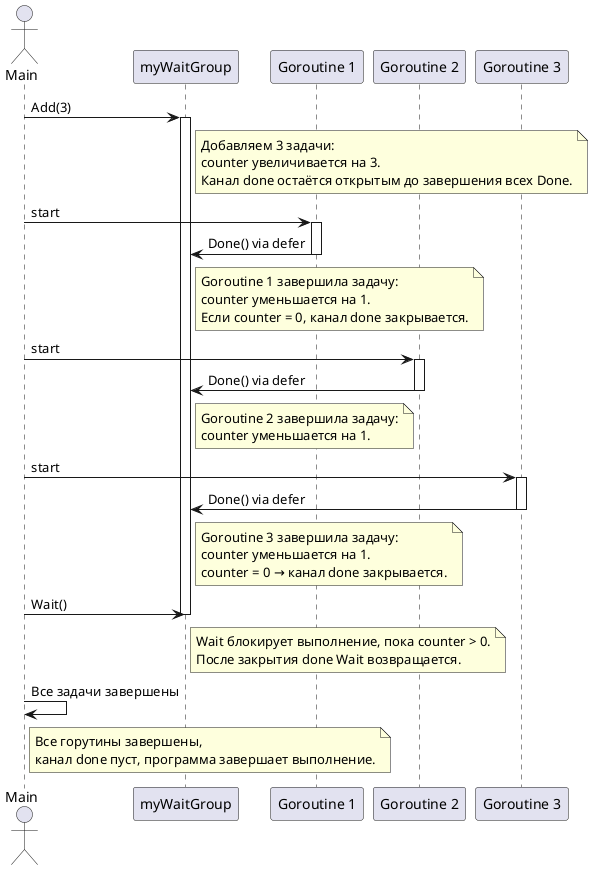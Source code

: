 @startuml
' Главный поток программы
actor Main
' Участники: кастомная waitGroup и три горутины
participant "myWaitGroup" as WG
participant "Goroutine 1" as G1
participant "Goroutine 2" as G2
participant "Goroutine 3" as G3

' Main увеличивает счётчик waitGroup на 3
Main -> WG: Add(3)
note right of WG
  Добавляем 3 задачи:
  counter увеличивается на 3.
  Канал done остаётся открытым до завершения всех Done.
end note
activate WG

' Main запускает первую горутину
Main -> G1: start
activate G1
G1 -> WG: Done() via defer
note right of WG
  Goroutine 1 завершила задачу:
  counter уменьшается на 1.
  Если counter = 0, канал done закрывается.
end note
deactivate G1

' Main запускает вторую горутину
Main -> G2: start
activate G2
G2 -> WG: Done() via defer
note right of WG
  Goroutine 2 завершила задачу:
  counter уменьшается на 1.
end note
deactivate G2

' Main запускает третью горутину
Main -> G3: start
activate G3
G3 -> WG: Done() via defer
note right of WG
  Goroutine 3 завершила задачу:
  counter уменьшается на 1.
  counter = 0 → канал done закрывается.
end note
deactivate G3

' Main вызывает Wait()
Main -> WG: Wait()
note right of WG
  Wait блокирует выполнение, пока counter > 0.
  После закрытия done Wait возвращается.
end note
deactivate WG

' Main продолжает выполнение
Main -> Main: Все задачи завершены
note right of Main
  Все горутины завершены,
  канал done пуст, программа завершает выполнение.
end note

@enduml
